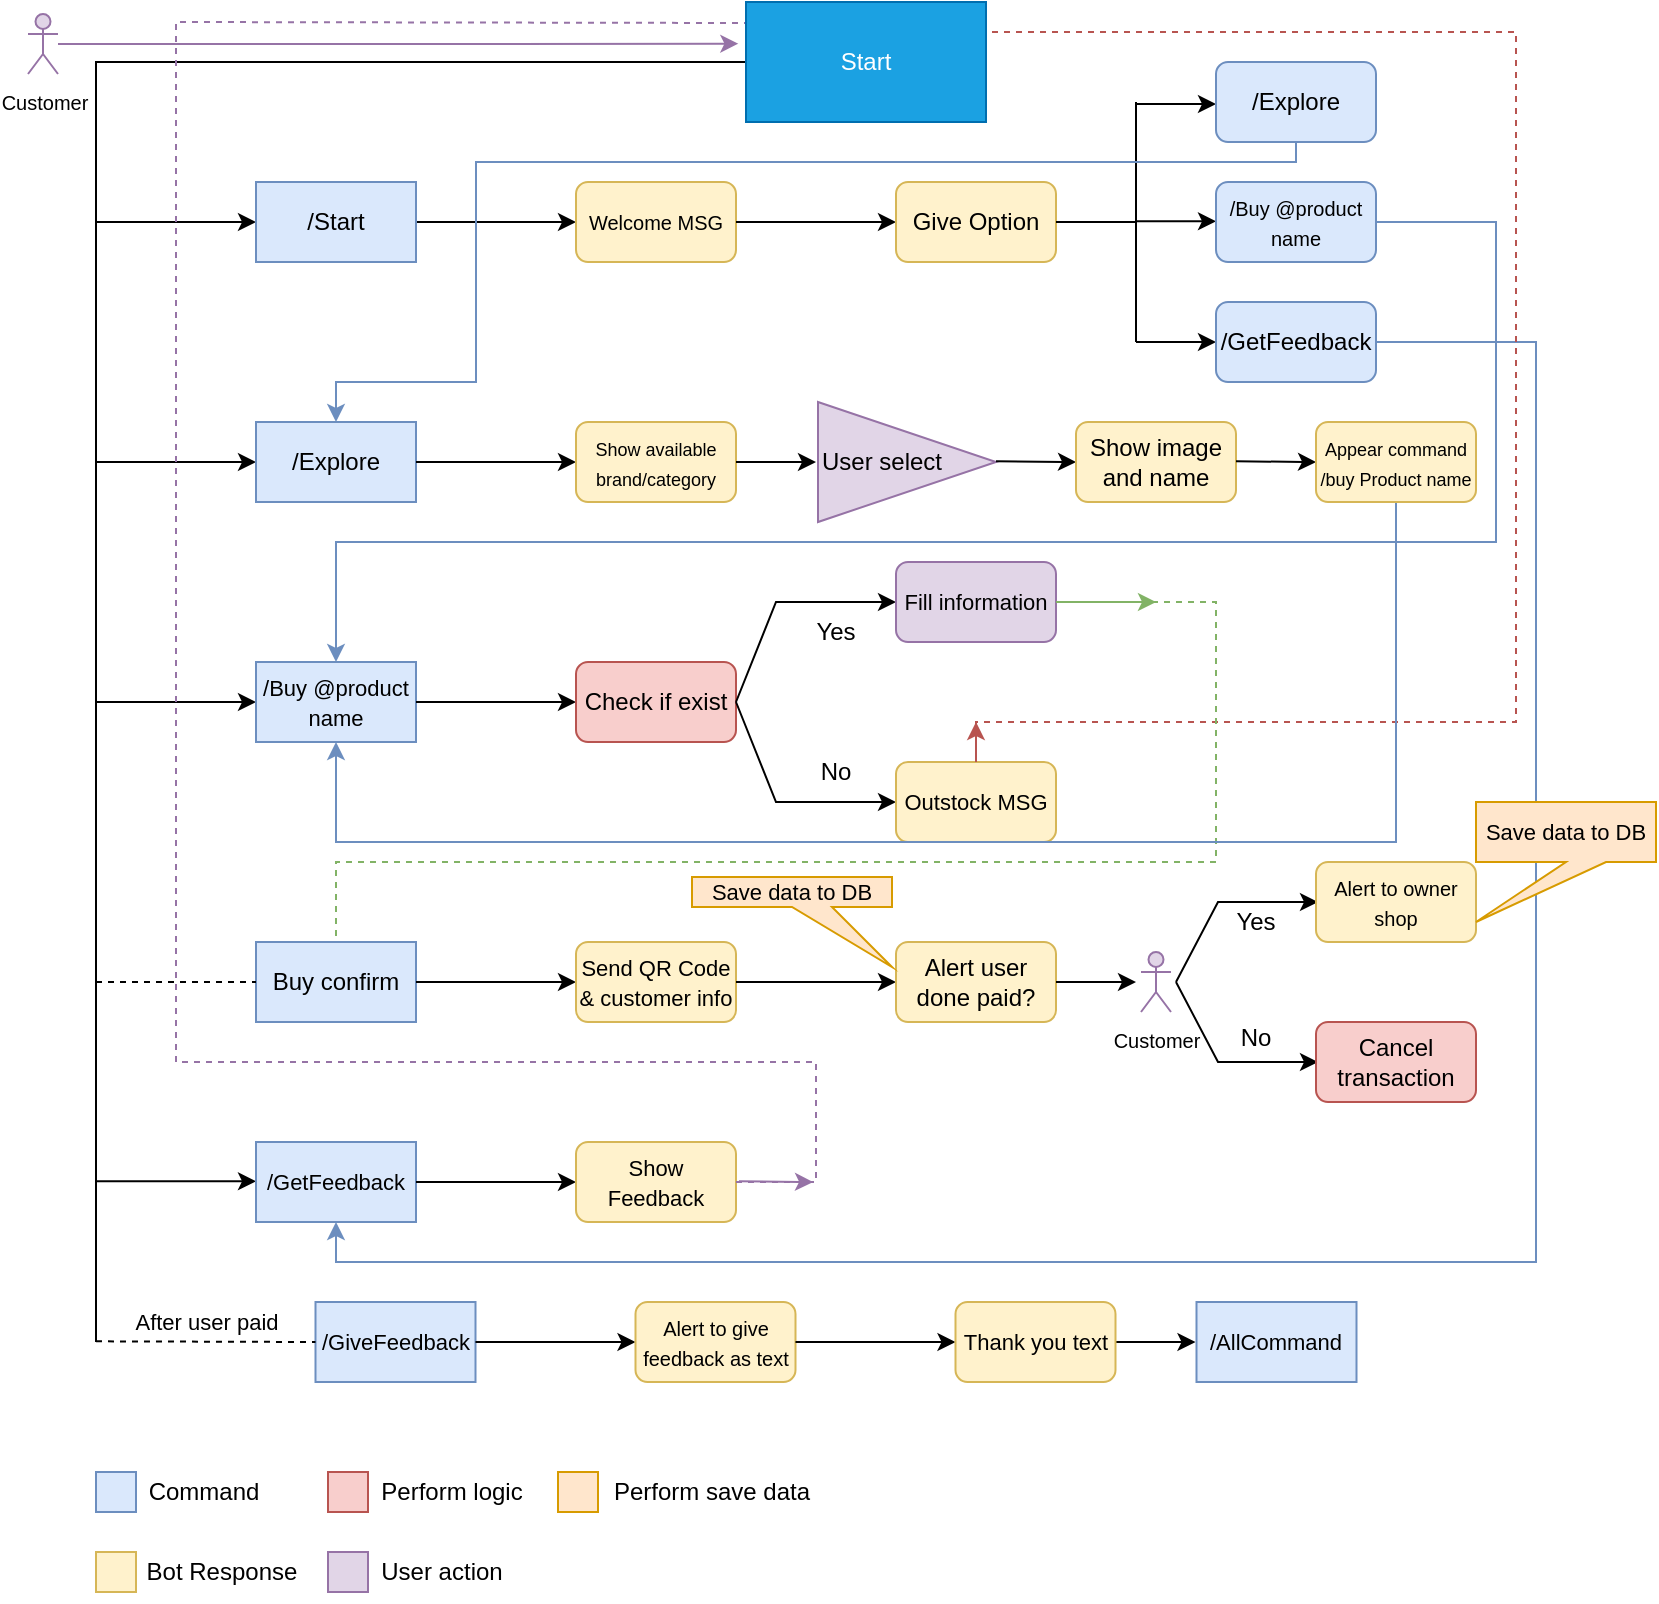 <mxfile version="24.3.1" type="github">
  <diagram name="Page-1" id="3qRTYB-W6DVtZSkNG54B">
    <mxGraphModel dx="989" dy="514" grid="1" gridSize="10" guides="1" tooltips="1" connect="1" arrows="1" fold="1" page="1" pageScale="1" pageWidth="850" pageHeight="1100" math="0" shadow="0">
      <root>
        <mxCell id="0" />
        <mxCell id="1" parent="0" />
        <mxCell id="3gx5oRPi2DEivFw2YjSp-3" value="" style="endArrow=none;html=1;rounded=0;entryX=0;entryY=0.5;entryDx=0;entryDy=0;" edge="1" parent="1">
          <mxGeometry width="50" height="50" relative="1" as="geometry">
            <mxPoint x="55" y="680" as="sourcePoint" />
            <mxPoint x="380" y="40" as="targetPoint" />
            <Array as="points">
              <mxPoint x="55" y="40" />
            </Array>
          </mxGeometry>
        </mxCell>
        <mxCell id="3gx5oRPi2DEivFw2YjSp-4" value="" style="endArrow=classic;html=1;rounded=0;" edge="1" parent="1">
          <mxGeometry width="50" height="50" relative="1" as="geometry">
            <mxPoint x="55" y="120" as="sourcePoint" />
            <mxPoint x="135" y="120" as="targetPoint" />
          </mxGeometry>
        </mxCell>
        <mxCell id="3gx5oRPi2DEivFw2YjSp-6" value="" style="endArrow=classic;html=1;rounded=0;exitX=1;exitY=0.5;exitDx=0;exitDy=0;" edge="1" parent="1">
          <mxGeometry width="50" height="50" relative="1" as="geometry">
            <mxPoint x="215" y="120" as="sourcePoint" />
            <mxPoint x="295" y="120" as="targetPoint" />
          </mxGeometry>
        </mxCell>
        <mxCell id="3gx5oRPi2DEivFw2YjSp-7" value="&lt;font style=&quot;font-size: 10px;&quot;&gt;Welcome MSG&lt;/font&gt;" style="rounded=1;whiteSpace=wrap;html=1;fillColor=#fff2cc;strokeColor=#d6b656;" vertex="1" parent="1">
          <mxGeometry x="295" y="100" width="80" height="40" as="geometry" />
        </mxCell>
        <mxCell id="3gx5oRPi2DEivFw2YjSp-9" value="" style="endArrow=classic;html=1;rounded=0;exitX=1;exitY=0.5;exitDx=0;exitDy=0;" edge="1" parent="1" source="3gx5oRPi2DEivFw2YjSp-7">
          <mxGeometry width="50" height="50" relative="1" as="geometry">
            <mxPoint x="415" y="120" as="sourcePoint" />
            <mxPoint x="455" y="120" as="targetPoint" />
          </mxGeometry>
        </mxCell>
        <mxCell id="3gx5oRPi2DEivFw2YjSp-10" value="Give Option" style="rounded=1;whiteSpace=wrap;html=1;fillColor=#fff2cc;strokeColor=#d6b656;" vertex="1" parent="1">
          <mxGeometry x="455" y="100" width="80" height="40" as="geometry" />
        </mxCell>
        <mxCell id="3gx5oRPi2DEivFw2YjSp-11" value="" style="endArrow=none;html=1;rounded=0;" edge="1" parent="1">
          <mxGeometry width="50" height="50" relative="1" as="geometry">
            <mxPoint x="575" y="180" as="sourcePoint" />
            <mxPoint x="575" y="60" as="targetPoint" />
          </mxGeometry>
        </mxCell>
        <mxCell id="3gx5oRPi2DEivFw2YjSp-13" value="" style="endArrow=none;html=1;rounded=0;exitX=1;exitY=0.5;exitDx=0;exitDy=0;" edge="1" parent="1" source="3gx5oRPi2DEivFw2YjSp-10">
          <mxGeometry width="50" height="50" relative="1" as="geometry">
            <mxPoint x="535" y="180" as="sourcePoint" />
            <mxPoint x="575" y="120" as="targetPoint" />
          </mxGeometry>
        </mxCell>
        <mxCell id="3gx5oRPi2DEivFw2YjSp-14" value="" style="endArrow=classic;html=1;rounded=0;" edge="1" parent="1">
          <mxGeometry width="50" height="50" relative="1" as="geometry">
            <mxPoint x="575" y="61" as="sourcePoint" />
            <mxPoint x="615" y="61" as="targetPoint" />
          </mxGeometry>
        </mxCell>
        <mxCell id="3gx5oRPi2DEivFw2YjSp-15" value="" style="endArrow=classic;html=1;rounded=0;" edge="1" parent="1">
          <mxGeometry width="50" height="50" relative="1" as="geometry">
            <mxPoint x="575" y="119.66" as="sourcePoint" />
            <mxPoint x="615" y="119.66" as="targetPoint" />
          </mxGeometry>
        </mxCell>
        <mxCell id="3gx5oRPi2DEivFw2YjSp-16" value="" style="endArrow=classic;html=1;rounded=0;" edge="1" parent="1">
          <mxGeometry width="50" height="50" relative="1" as="geometry">
            <mxPoint x="575" y="180" as="sourcePoint" />
            <mxPoint x="615" y="180" as="targetPoint" />
          </mxGeometry>
        </mxCell>
        <mxCell id="3gx5oRPi2DEivFw2YjSp-108" style="edgeStyle=orthogonalEdgeStyle;rounded=0;orthogonalLoop=1;jettySize=auto;html=1;entryX=0.5;entryY=0;entryDx=0;entryDy=0;fillColor=#dae8fc;strokeColor=#6c8ebf;" edge="1" parent="1" source="3gx5oRPi2DEivFw2YjSp-17" target="3gx5oRPi2DEivFw2YjSp-21">
          <mxGeometry relative="1" as="geometry">
            <Array as="points">
              <mxPoint x="655" y="90" />
              <mxPoint x="245" y="90" />
              <mxPoint x="245" y="200" />
              <mxPoint x="175" y="200" />
            </Array>
          </mxGeometry>
        </mxCell>
        <mxCell id="3gx5oRPi2DEivFw2YjSp-17" value="/Explore" style="rounded=1;whiteSpace=wrap;html=1;fillColor=#dae8fc;strokeColor=#6c8ebf;" vertex="1" parent="1">
          <mxGeometry x="615" y="40" width="80" height="40" as="geometry" />
        </mxCell>
        <mxCell id="3gx5oRPi2DEivFw2YjSp-111" style="edgeStyle=orthogonalEdgeStyle;rounded=0;orthogonalLoop=1;jettySize=auto;html=1;entryX=0.5;entryY=0;entryDx=0;entryDy=0;fillColor=#dae8fc;strokeColor=#6c8ebf;" edge="1" parent="1" source="3gx5oRPi2DEivFw2YjSp-18" target="3gx5oRPi2DEivFw2YjSp-32">
          <mxGeometry relative="1" as="geometry">
            <Array as="points">
              <mxPoint x="755" y="120" />
              <mxPoint x="755" y="280" />
              <mxPoint x="175" y="280" />
            </Array>
          </mxGeometry>
        </mxCell>
        <mxCell id="3gx5oRPi2DEivFw2YjSp-18" value="&lt;font style=&quot;font-size: 10px;&quot;&gt;/Buy @product name&lt;/font&gt;" style="rounded=1;whiteSpace=wrap;html=1;fillColor=#dae8fc;strokeColor=#6c8ebf;" vertex="1" parent="1">
          <mxGeometry x="615" y="100" width="80" height="40" as="geometry" />
        </mxCell>
        <mxCell id="3gx5oRPi2DEivFw2YjSp-113" style="edgeStyle=orthogonalEdgeStyle;rounded=0;orthogonalLoop=1;jettySize=auto;html=1;entryX=0.5;entryY=1;entryDx=0;entryDy=0;exitX=1;exitY=0.5;exitDx=0;exitDy=0;fillColor=#dae8fc;strokeColor=#6c8ebf;" edge="1" parent="1" source="3gx5oRPi2DEivFw2YjSp-19" target="3gx5oRPi2DEivFw2YjSp-70">
          <mxGeometry relative="1" as="geometry">
            <mxPoint x="75" y="590" as="targetPoint" />
            <mxPoint x="651" y="200" as="sourcePoint" />
            <Array as="points">
              <mxPoint x="775" y="180" />
              <mxPoint x="775" y="640" />
              <mxPoint x="175" y="640" />
            </Array>
          </mxGeometry>
        </mxCell>
        <mxCell id="3gx5oRPi2DEivFw2YjSp-19" value="/GetFeedback" style="rounded=1;whiteSpace=wrap;html=1;fillColor=#dae8fc;strokeColor=#6c8ebf;" vertex="1" parent="1">
          <mxGeometry x="615" y="160" width="80" height="40" as="geometry" />
        </mxCell>
        <mxCell id="3gx5oRPi2DEivFw2YjSp-20" value="" style="endArrow=classic;html=1;rounded=0;" edge="1" parent="1">
          <mxGeometry width="50" height="50" relative="1" as="geometry">
            <mxPoint x="55" y="240" as="sourcePoint" />
            <mxPoint x="135" y="240" as="targetPoint" />
          </mxGeometry>
        </mxCell>
        <mxCell id="3gx5oRPi2DEivFw2YjSp-21" value="/Explore" style="rounded=0;whiteSpace=wrap;html=1;fillColor=#dae8fc;strokeColor=#6c8ebf;" vertex="1" parent="1">
          <mxGeometry x="135" y="220" width="80" height="40" as="geometry" />
        </mxCell>
        <mxCell id="3gx5oRPi2DEivFw2YjSp-22" value="" style="endArrow=classic;html=1;rounded=0;exitX=1;exitY=0.5;exitDx=0;exitDy=0;" edge="1" parent="1">
          <mxGeometry width="50" height="50" relative="1" as="geometry">
            <mxPoint x="215" y="240" as="sourcePoint" />
            <mxPoint x="295" y="240" as="targetPoint" />
          </mxGeometry>
        </mxCell>
        <mxCell id="3gx5oRPi2DEivFw2YjSp-23" value="&lt;font style=&quot;font-size: 9px;&quot;&gt;Show available brand/category&lt;/font&gt;" style="rounded=1;whiteSpace=wrap;html=1;fillColor=#fff2cc;strokeColor=#d6b656;" vertex="1" parent="1">
          <mxGeometry x="295" y="220" width="80" height="40" as="geometry" />
        </mxCell>
        <mxCell id="3gx5oRPi2DEivFw2YjSp-24" value="" style="endArrow=classic;html=1;rounded=0;exitX=1;exitY=0.5;exitDx=0;exitDy=0;" edge="1" parent="1" source="3gx5oRPi2DEivFw2YjSp-23">
          <mxGeometry width="50" height="50" relative="1" as="geometry">
            <mxPoint x="395" y="280" as="sourcePoint" />
            <mxPoint x="415" y="240" as="targetPoint" />
          </mxGeometry>
        </mxCell>
        <mxCell id="3gx5oRPi2DEivFw2YjSp-27" value="User select" style="triangle;whiteSpace=wrap;html=1;align=left;fillColor=#e1d5e7;strokeColor=#9673a6;" vertex="1" parent="1">
          <mxGeometry x="416" y="210" width="89" height="60" as="geometry" />
        </mxCell>
        <mxCell id="3gx5oRPi2DEivFw2YjSp-28" value="" style="endArrow=classic;html=1;rounded=0;exitX=1;exitY=0.5;exitDx=0;exitDy=0;" edge="1" parent="1">
          <mxGeometry width="50" height="50" relative="1" as="geometry">
            <mxPoint x="505" y="239.66" as="sourcePoint" />
            <mxPoint x="545" y="240" as="targetPoint" />
          </mxGeometry>
        </mxCell>
        <mxCell id="3gx5oRPi2DEivFw2YjSp-30" value="Show image and name" style="rounded=1;whiteSpace=wrap;html=1;fillColor=#fff2cc;strokeColor=#d6b656;" vertex="1" parent="1">
          <mxGeometry x="545" y="220" width="80" height="40" as="geometry" />
        </mxCell>
        <mxCell id="3gx5oRPi2DEivFw2YjSp-31" value="" style="endArrow=classic;html=1;rounded=0;" edge="1" parent="1">
          <mxGeometry width="50" height="50" relative="1" as="geometry">
            <mxPoint x="55" y="360" as="sourcePoint" />
            <mxPoint x="135" y="360" as="targetPoint" />
          </mxGeometry>
        </mxCell>
        <mxCell id="3gx5oRPi2DEivFw2YjSp-32" value="&lt;font style=&quot;font-size: 11px;&quot;&gt;/Buy @product name&lt;/font&gt;" style="rounded=0;whiteSpace=wrap;html=1;fillColor=#dae8fc;strokeColor=#6c8ebf;" vertex="1" parent="1">
          <mxGeometry x="135" y="340" width="80" height="40" as="geometry" />
        </mxCell>
        <mxCell id="3gx5oRPi2DEivFw2YjSp-34" value="" style="endArrow=classic;html=1;rounded=0;exitX=1;exitY=0.5;exitDx=0;exitDy=0;" edge="1" parent="1">
          <mxGeometry width="50" height="50" relative="1" as="geometry">
            <mxPoint x="215" y="360" as="sourcePoint" />
            <mxPoint x="295" y="360" as="targetPoint" />
          </mxGeometry>
        </mxCell>
        <mxCell id="3gx5oRPi2DEivFw2YjSp-35" value="Check if exist" style="rounded=1;whiteSpace=wrap;html=1;fillColor=#f8cecc;strokeColor=#b85450;" vertex="1" parent="1">
          <mxGeometry x="295" y="340" width="80" height="40" as="geometry" />
        </mxCell>
        <mxCell id="3gx5oRPi2DEivFw2YjSp-36" value="" style="endArrow=classic;html=1;rounded=0;" edge="1" parent="1">
          <mxGeometry width="50" height="50" relative="1" as="geometry">
            <mxPoint x="375" y="360" as="sourcePoint" />
            <mxPoint x="455" y="310" as="targetPoint" />
            <Array as="points">
              <mxPoint x="395" y="310" />
            </Array>
          </mxGeometry>
        </mxCell>
        <mxCell id="3gx5oRPi2DEivFw2YjSp-39" value="" style="endArrow=classic;html=1;rounded=0;exitX=1;exitY=0.5;exitDx=0;exitDy=0;" edge="1" parent="1" source="3gx5oRPi2DEivFw2YjSp-35">
          <mxGeometry width="50" height="50" relative="1" as="geometry">
            <mxPoint x="380" y="385" as="sourcePoint" />
            <mxPoint x="455" y="410" as="targetPoint" />
            <Array as="points">
              <mxPoint x="395" y="410" />
            </Array>
          </mxGeometry>
        </mxCell>
        <mxCell id="3gx5oRPi2DEivFw2YjSp-41" value="&lt;font style=&quot;font-size: 11px;&quot;&gt;Fill information&lt;/font&gt;" style="rounded=1;whiteSpace=wrap;html=1;fillColor=#e1d5e7;strokeColor=#9673a6;" vertex="1" parent="1">
          <mxGeometry x="455" y="290" width="80" height="40" as="geometry" />
        </mxCell>
        <mxCell id="3gx5oRPi2DEivFw2YjSp-42" value="&lt;font style=&quot;font-size: 11px;&quot;&gt;Outstock MSG&lt;/font&gt;" style="rounded=1;whiteSpace=wrap;html=1;fillColor=#fff2cc;strokeColor=#d6b656;" vertex="1" parent="1">
          <mxGeometry x="455" y="390" width="80" height="40" as="geometry" />
        </mxCell>
        <mxCell id="3gx5oRPi2DEivFw2YjSp-43" value="Yes" style="text;html=1;align=center;verticalAlign=middle;whiteSpace=wrap;rounded=0;" vertex="1" parent="1">
          <mxGeometry x="395" y="310" width="60" height="30" as="geometry" />
        </mxCell>
        <mxCell id="3gx5oRPi2DEivFw2YjSp-47" value="No" style="text;html=1;align=center;verticalAlign=middle;whiteSpace=wrap;rounded=0;" vertex="1" parent="1">
          <mxGeometry x="395" y="380" width="60" height="30" as="geometry" />
        </mxCell>
        <mxCell id="3gx5oRPi2DEivFw2YjSp-49" value="" style="endArrow=none;dashed=1;html=1;rounded=0;entryX=1;entryY=0.25;entryDx=0;entryDy=0;fillColor=#f8cecc;strokeColor=#b85450;" edge="1" parent="1">
          <mxGeometry width="50" height="50" relative="1" as="geometry">
            <mxPoint x="495" y="390" as="sourcePoint" />
            <mxPoint x="500.0" y="25" as="targetPoint" />
            <Array as="points">
              <mxPoint x="495" y="390" />
              <mxPoint x="495" y="370" />
              <mxPoint x="535" y="370" />
              <mxPoint x="765" y="370" />
              <mxPoint x="765" y="25" />
            </Array>
          </mxGeometry>
        </mxCell>
        <mxCell id="3gx5oRPi2DEivFw2YjSp-51" value="Buy confirm" style="rounded=0;whiteSpace=wrap;html=1;fillColor=#dae8fc;strokeColor=#6c8ebf;" vertex="1" parent="1">
          <mxGeometry x="135" y="480" width="80" height="40" as="geometry" />
        </mxCell>
        <mxCell id="3gx5oRPi2DEivFw2YjSp-52" value="" style="endArrow=classic;html=1;rounded=0;exitX=1;exitY=0.5;exitDx=0;exitDy=0;" edge="1" parent="1">
          <mxGeometry width="50" height="50" relative="1" as="geometry">
            <mxPoint x="215" y="500" as="sourcePoint" />
            <mxPoint x="295" y="500" as="targetPoint" />
          </mxGeometry>
        </mxCell>
        <mxCell id="3gx5oRPi2DEivFw2YjSp-53" value="&lt;font style=&quot;font-size: 11px;&quot;&gt;Send QR Code &amp;amp; customer info&lt;/font&gt;" style="rounded=1;whiteSpace=wrap;html=1;fillColor=#fff2cc;strokeColor=#d6b656;" vertex="1" parent="1">
          <mxGeometry x="295" y="480" width="80" height="40" as="geometry" />
        </mxCell>
        <mxCell id="3gx5oRPi2DEivFw2YjSp-54" value="" style="endArrow=classic;html=1;rounded=0;exitX=1;exitY=0.5;exitDx=0;exitDy=0;" edge="1" parent="1" source="3gx5oRPi2DEivFw2YjSp-53">
          <mxGeometry width="50" height="50" relative="1" as="geometry">
            <mxPoint x="395" y="520" as="sourcePoint" />
            <mxPoint x="455" y="500" as="targetPoint" />
          </mxGeometry>
        </mxCell>
        <mxCell id="3gx5oRPi2DEivFw2YjSp-55" value="Alert user done paid?" style="rounded=1;whiteSpace=wrap;html=1;fillColor=#fff2cc;strokeColor=#d6b656;" vertex="1" parent="1">
          <mxGeometry x="455" y="480" width="80" height="40" as="geometry" />
        </mxCell>
        <mxCell id="3gx5oRPi2DEivFw2YjSp-56" value="&lt;font style=&quot;font-size: 10px;&quot;&gt;Customer&lt;/font&gt;" style="shape=umlActor;verticalLabelPosition=bottom;verticalAlign=top;html=1;outlineConnect=0;fillColor=#e1d5e7;strokeColor=#9673a6;" vertex="1" parent="1">
          <mxGeometry x="577.5" y="485" width="15" height="30" as="geometry" />
        </mxCell>
        <mxCell id="3gx5oRPi2DEivFw2YjSp-57" value="" style="endArrow=classic;html=1;rounded=0;exitX=1;exitY=0.5;exitDx=0;exitDy=0;" edge="1" parent="1" source="3gx5oRPi2DEivFw2YjSp-55">
          <mxGeometry width="50" height="50" relative="1" as="geometry">
            <mxPoint x="515" y="570" as="sourcePoint" />
            <mxPoint x="575" y="500" as="targetPoint" />
          </mxGeometry>
        </mxCell>
        <mxCell id="3gx5oRPi2DEivFw2YjSp-58" value="" style="endArrow=classic;html=1;rounded=0;" edge="1" parent="1">
          <mxGeometry width="50" height="50" relative="1" as="geometry">
            <mxPoint x="595" y="500" as="sourcePoint" />
            <mxPoint x="666" y="460" as="targetPoint" />
            <Array as="points">
              <mxPoint x="616" y="460" />
            </Array>
          </mxGeometry>
        </mxCell>
        <mxCell id="3gx5oRPi2DEivFw2YjSp-59" value="" style="endArrow=classic;html=1;rounded=0;" edge="1" parent="1">
          <mxGeometry width="50" height="50" relative="1" as="geometry">
            <mxPoint x="595" y="500" as="sourcePoint" />
            <mxPoint x="666" y="540" as="targetPoint" />
            <Array as="points">
              <mxPoint x="616" y="540" />
            </Array>
          </mxGeometry>
        </mxCell>
        <mxCell id="3gx5oRPi2DEivFw2YjSp-60" value="Yes" style="text;html=1;align=center;verticalAlign=middle;whiteSpace=wrap;rounded=0;" vertex="1" parent="1">
          <mxGeometry x="605" y="455" width="60" height="30" as="geometry" />
        </mxCell>
        <mxCell id="3gx5oRPi2DEivFw2YjSp-61" value="No" style="text;html=1;align=center;verticalAlign=middle;whiteSpace=wrap;rounded=0;" vertex="1" parent="1">
          <mxGeometry x="605" y="513" width="60" height="30" as="geometry" />
        </mxCell>
        <mxCell id="3gx5oRPi2DEivFw2YjSp-63" value="&lt;font style=&quot;font-size: 10px;&quot;&gt;Alert to owner shop&lt;/font&gt;" style="rounded=1;whiteSpace=wrap;html=1;fillColor=#fff2cc;strokeColor=#d6b656;" vertex="1" parent="1">
          <mxGeometry x="665" y="440" width="80" height="40" as="geometry" />
        </mxCell>
        <mxCell id="3gx5oRPi2DEivFw2YjSp-67" value="Cancel transaction" style="rounded=1;whiteSpace=wrap;html=1;fillColor=#f8cecc;strokeColor=#b85450;" vertex="1" parent="1">
          <mxGeometry x="665" y="520" width="80" height="40" as="geometry" />
        </mxCell>
        <mxCell id="3gx5oRPi2DEivFw2YjSp-68" value="" style="endArrow=none;dashed=1;html=1;rounded=0;exitX=1;exitY=0.5;exitDx=0;exitDy=0;entryX=0.5;entryY=0;entryDx=0;entryDy=0;fillColor=#d5e8d4;strokeColor=#82b366;" edge="1" parent="1" source="3gx5oRPi2DEivFw2YjSp-41" target="3gx5oRPi2DEivFw2YjSp-51">
          <mxGeometry width="50" height="50" relative="1" as="geometry">
            <mxPoint x="565" y="320" as="sourcePoint" />
            <mxPoint x="255" y="470" as="targetPoint" />
            <Array as="points">
              <mxPoint x="615" y="310" />
              <mxPoint x="615" y="440" />
              <mxPoint x="175" y="440" />
            </Array>
          </mxGeometry>
        </mxCell>
        <mxCell id="3gx5oRPi2DEivFw2YjSp-69" value="" style="endArrow=classic;html=1;rounded=0;" edge="1" parent="1">
          <mxGeometry width="50" height="50" relative="1" as="geometry">
            <mxPoint x="55" y="599.66" as="sourcePoint" />
            <mxPoint x="135" y="599.66" as="targetPoint" />
          </mxGeometry>
        </mxCell>
        <mxCell id="3gx5oRPi2DEivFw2YjSp-70" value="&lt;font style=&quot;font-size: 11px;&quot;&gt;/GetFeedback&lt;/font&gt;" style="rounded=0;whiteSpace=wrap;html=1;fillColor=#dae8fc;strokeColor=#6c8ebf;" vertex="1" parent="1">
          <mxGeometry x="135" y="580" width="80" height="40" as="geometry" />
        </mxCell>
        <mxCell id="3gx5oRPi2DEivFw2YjSp-73" value="" style="endArrow=classic;html=1;rounded=0;exitX=1;exitY=0.5;exitDx=0;exitDy=0;" edge="1" parent="1">
          <mxGeometry width="50" height="50" relative="1" as="geometry">
            <mxPoint x="215" y="600" as="sourcePoint" />
            <mxPoint x="295" y="600" as="targetPoint" />
          </mxGeometry>
        </mxCell>
        <mxCell id="3gx5oRPi2DEivFw2YjSp-74" value="&lt;font style=&quot;font-size: 11px;&quot;&gt;Show Feedback&lt;/font&gt;" style="rounded=1;whiteSpace=wrap;html=1;fillColor=#fff2cc;strokeColor=#d6b656;" vertex="1" parent="1">
          <mxGeometry x="295" y="580" width="80" height="40" as="geometry" />
        </mxCell>
        <mxCell id="3gx5oRPi2DEivFw2YjSp-78" value="&lt;font style=&quot;font-size: 11px;&quot;&gt;/GiveFeedback&lt;/font&gt;" style="rounded=0;whiteSpace=wrap;html=1;fillColor=#dae8fc;strokeColor=#6c8ebf;" vertex="1" parent="1">
          <mxGeometry x="164.75" y="660" width="80" height="40" as="geometry" />
        </mxCell>
        <mxCell id="3gx5oRPi2DEivFw2YjSp-81" value="" style="endArrow=classic;html=1;rounded=0;exitX=1;exitY=0.5;exitDx=0;exitDy=0;" edge="1" parent="1">
          <mxGeometry width="50" height="50" relative="1" as="geometry">
            <mxPoint x="244.75" y="680" as="sourcePoint" />
            <mxPoint x="324.75" y="680" as="targetPoint" />
          </mxGeometry>
        </mxCell>
        <mxCell id="3gx5oRPi2DEivFw2YjSp-82" value="&lt;font style=&quot;font-size: 10px;&quot;&gt;Alert to give feedback as text&lt;/font&gt;" style="rounded=1;whiteSpace=wrap;html=1;fillColor=#fff2cc;strokeColor=#d6b656;" vertex="1" parent="1">
          <mxGeometry x="324.75" y="660" width="80" height="40" as="geometry" />
        </mxCell>
        <mxCell id="3gx5oRPi2DEivFw2YjSp-84" value="" style="endArrow=none;dashed=1;html=1;rounded=0;entryX=0.01;entryY=0.175;entryDx=0;entryDy=0;entryPerimeter=0;fillColor=#e1d5e7;strokeColor=#9673a6;" edge="1" parent="1">
          <mxGeometry width="50" height="50" relative="1" as="geometry">
            <mxPoint x="375" y="600" as="sourcePoint" />
            <mxPoint x="381.2" y="20.5" as="targetPoint" />
            <Array as="points">
              <mxPoint x="415" y="600" />
              <mxPoint x="415" y="540" />
              <mxPoint x="95" y="540" />
              <mxPoint x="95" y="20" />
            </Array>
          </mxGeometry>
        </mxCell>
        <mxCell id="3gx5oRPi2DEivFw2YjSp-86" value="" style="endArrow=classic;html=1;rounded=0;exitX=1;exitY=0.5;exitDx=0;exitDy=0;" edge="1" parent="1">
          <mxGeometry width="50" height="50" relative="1" as="geometry">
            <mxPoint x="404.75" y="680" as="sourcePoint" />
            <mxPoint x="484.75" y="680" as="targetPoint" />
          </mxGeometry>
        </mxCell>
        <mxCell id="3gx5oRPi2DEivFw2YjSp-116" style="edgeStyle=orthogonalEdgeStyle;rounded=0;orthogonalLoop=1;jettySize=auto;html=1;" edge="1" parent="1" source="3gx5oRPi2DEivFw2YjSp-87">
          <mxGeometry relative="1" as="geometry">
            <mxPoint x="604.75" y="680" as="targetPoint" />
          </mxGeometry>
        </mxCell>
        <mxCell id="3gx5oRPi2DEivFw2YjSp-87" value="&lt;font style=&quot;font-size: 11px;&quot;&gt;Thank you text&lt;/font&gt;" style="rounded=1;whiteSpace=wrap;html=1;fillColor=#fff2cc;strokeColor=#d6b656;" vertex="1" parent="1">
          <mxGeometry x="484.75" y="660" width="80" height="40" as="geometry" />
        </mxCell>
        <mxCell id="3gx5oRPi2DEivFw2YjSp-88" value="" style="endArrow=classic;html=1;rounded=0;exitX=1;exitY=0.5;exitDx=0;exitDy=0;" edge="1" parent="1">
          <mxGeometry width="50" height="50" relative="1" as="geometry">
            <mxPoint x="625" y="239.66" as="sourcePoint" />
            <mxPoint x="665" y="240" as="targetPoint" />
          </mxGeometry>
        </mxCell>
        <mxCell id="3gx5oRPi2DEivFw2YjSp-122" style="edgeStyle=orthogonalEdgeStyle;rounded=0;orthogonalLoop=1;jettySize=auto;html=1;entryX=0.5;entryY=1;entryDx=0;entryDy=0;fillColor=#dae8fc;strokeColor=#6c8ebf;" edge="1" parent="1" source="3gx5oRPi2DEivFw2YjSp-89" target="3gx5oRPi2DEivFw2YjSp-32">
          <mxGeometry relative="1" as="geometry">
            <Array as="points">
              <mxPoint x="705" y="430" />
              <mxPoint x="175" y="430" />
            </Array>
          </mxGeometry>
        </mxCell>
        <mxCell id="3gx5oRPi2DEivFw2YjSp-89" value="&lt;font style=&quot;font-size: 9px;&quot;&gt;Appear command /buy Product name&lt;/font&gt;" style="rounded=1;whiteSpace=wrap;html=1;fillColor=#fff2cc;strokeColor=#d6b656;" vertex="1" parent="1">
          <mxGeometry x="665" y="220" width="80" height="40" as="geometry" />
        </mxCell>
        <mxCell id="3gx5oRPi2DEivFw2YjSp-91" value="" style="whiteSpace=wrap;html=1;aspect=fixed;fillColor=#dae8fc;strokeColor=#6c8ebf;" vertex="1" parent="1">
          <mxGeometry x="55" y="745" width="20" height="20" as="geometry" />
        </mxCell>
        <mxCell id="3gx5oRPi2DEivFw2YjSp-92" value="Command" style="text;html=1;align=center;verticalAlign=middle;whiteSpace=wrap;rounded=0;" vertex="1" parent="1">
          <mxGeometry x="79" y="740" width="60" height="30" as="geometry" />
        </mxCell>
        <mxCell id="3gx5oRPi2DEivFw2YjSp-93" value="" style="whiteSpace=wrap;html=1;aspect=fixed;fillColor=#fff2cc;strokeColor=#d6b656;" vertex="1" parent="1">
          <mxGeometry x="55" y="785" width="20" height="20" as="geometry" />
        </mxCell>
        <mxCell id="3gx5oRPi2DEivFw2YjSp-94" value="Bot Response" style="text;html=1;align=center;verticalAlign=middle;whiteSpace=wrap;rounded=0;" vertex="1" parent="1">
          <mxGeometry x="65" y="780" width="106" height="30" as="geometry" />
        </mxCell>
        <mxCell id="3gx5oRPi2DEivFw2YjSp-100" value="" style="whiteSpace=wrap;html=1;aspect=fixed;fillColor=#ffe6cc;strokeColor=#d79b00;" vertex="1" parent="1">
          <mxGeometry x="286" y="745" width="20" height="20" as="geometry" />
        </mxCell>
        <mxCell id="3gx5oRPi2DEivFw2YjSp-101" value="Perform save data" style="text;html=1;align=center;verticalAlign=middle;whiteSpace=wrap;rounded=0;" vertex="1" parent="1">
          <mxGeometry x="310" y="740" width="106" height="30" as="geometry" />
        </mxCell>
        <mxCell id="3gx5oRPi2DEivFw2YjSp-102" value="&lt;font style=&quot;font-size: 11px;&quot;&gt;Save data to DB&lt;/font&gt;" style="shape=callout;whiteSpace=wrap;html=1;perimeter=calloutPerimeter;position2=1;fillColor=#ffe6cc;strokeColor=#d79b00;rotation=0;" vertex="1" parent="1">
          <mxGeometry x="353" y="447.5" width="100" height="45" as="geometry" />
        </mxCell>
        <mxCell id="3gx5oRPi2DEivFw2YjSp-103" value="" style="whiteSpace=wrap;html=1;aspect=fixed;fillColor=#f8cecc;strokeColor=#b85450;" vertex="1" parent="1">
          <mxGeometry x="171" y="745" width="20" height="20" as="geometry" />
        </mxCell>
        <mxCell id="3gx5oRPi2DEivFw2YjSp-104" value="Perform logic" style="text;html=1;align=center;verticalAlign=middle;whiteSpace=wrap;rounded=0;" vertex="1" parent="1">
          <mxGeometry x="195" y="740" width="76" height="30" as="geometry" />
        </mxCell>
        <mxCell id="3gx5oRPi2DEivFw2YjSp-105" value="" style="whiteSpace=wrap;html=1;aspect=fixed;fillColor=#e1d5e7;strokeColor=#9673a6;" vertex="1" parent="1">
          <mxGeometry x="171" y="785" width="20" height="20" as="geometry" />
        </mxCell>
        <mxCell id="3gx5oRPi2DEivFw2YjSp-106" value="User action" style="text;html=1;align=center;verticalAlign=middle;whiteSpace=wrap;rounded=0;" vertex="1" parent="1">
          <mxGeometry x="195" y="780" width="66" height="30" as="geometry" />
        </mxCell>
        <mxCell id="3gx5oRPi2DEivFw2YjSp-107" value="" style="endArrow=none;dashed=1;html=1;rounded=0;entryX=0;entryY=0.5;entryDx=0;entryDy=0;" edge="1" parent="1" target="3gx5oRPi2DEivFw2YjSp-51">
          <mxGeometry width="50" height="50" relative="1" as="geometry">
            <mxPoint x="55" y="500" as="sourcePoint" />
            <mxPoint x="105" y="450" as="targetPoint" />
          </mxGeometry>
        </mxCell>
        <mxCell id="3gx5oRPi2DEivFw2YjSp-109" value="Start" style="rounded=0;whiteSpace=wrap;html=1;fillColor=#1ba1e2;fontColor=#ffffff;strokeColor=#006EAF;" vertex="1" parent="1">
          <mxGeometry x="380" y="10" width="120" height="60" as="geometry" />
        </mxCell>
        <mxCell id="3gx5oRPi2DEivFw2YjSp-110" value="/Start" style="rounded=0;whiteSpace=wrap;html=1;fillColor=#dae8fc;strokeColor=#6c8ebf;" vertex="1" parent="1">
          <mxGeometry x="135" y="100" width="80" height="40" as="geometry" />
        </mxCell>
        <mxCell id="3gx5oRPi2DEivFw2YjSp-114" value="&lt;font style=&quot;font-size: 11px;&quot;&gt;Save data to DB&lt;/font&gt;" style="shape=callout;whiteSpace=wrap;html=1;perimeter=calloutPerimeter;position2=0;fillColor=#ffe6cc;strokeColor=#d79b00;" vertex="1" parent="1">
          <mxGeometry x="745" y="410" width="90" height="60" as="geometry" />
        </mxCell>
        <mxCell id="3gx5oRPi2DEivFw2YjSp-118" value="&lt;font style=&quot;font-size: 11px;&quot;&gt;/AllCommand&lt;/font&gt;" style="rounded=0;whiteSpace=wrap;html=1;fillColor=#dae8fc;strokeColor=#6c8ebf;" vertex="1" parent="1">
          <mxGeometry x="605.25" y="660" width="80" height="40" as="geometry" />
        </mxCell>
        <mxCell id="3gx5oRPi2DEivFw2YjSp-119" value="" style="endArrow=none;dashed=1;html=1;rounded=0;entryX=0;entryY=0.5;entryDx=0;entryDy=0;" edge="1" parent="1" target="3gx5oRPi2DEivFw2YjSp-78">
          <mxGeometry width="50" height="50" relative="1" as="geometry">
            <mxPoint x="55" y="679.66" as="sourcePoint" />
            <mxPoint x="135" y="679.66" as="targetPoint" />
          </mxGeometry>
        </mxCell>
        <mxCell id="3gx5oRPi2DEivFw2YjSp-120" value="After user paid" style="edgeLabel;html=1;align=center;verticalAlign=middle;resizable=0;points=[];" vertex="1" connectable="0" parent="3gx5oRPi2DEivFw2YjSp-119">
          <mxGeometry x="0.172" y="-3" relative="1" as="geometry">
            <mxPoint x="-10" y="-13" as="offset" />
          </mxGeometry>
        </mxCell>
        <mxCell id="3gx5oRPi2DEivFw2YjSp-123" value="" style="endArrow=classic;html=1;rounded=0;exitX=1;exitY=0.5;exitDx=0;exitDy=0;fillColor=#d5e8d4;strokeColor=#82b366;" edge="1" parent="1" source="3gx5oRPi2DEivFw2YjSp-41">
          <mxGeometry width="50" height="50" relative="1" as="geometry">
            <mxPoint x="555" y="340" as="sourcePoint" />
            <mxPoint x="585" y="310" as="targetPoint" />
          </mxGeometry>
        </mxCell>
        <mxCell id="3gx5oRPi2DEivFw2YjSp-125" value="" style="endArrow=classic;html=1;rounded=0;fillColor=#f8cecc;strokeColor=#b85450;" edge="1" parent="1">
          <mxGeometry width="50" height="50" relative="1" as="geometry">
            <mxPoint x="495" y="390" as="sourcePoint" />
            <mxPoint x="495" y="370" as="targetPoint" />
          </mxGeometry>
        </mxCell>
        <mxCell id="3gx5oRPi2DEivFw2YjSp-126" value="" style="endArrow=classic;html=1;rounded=0;exitX=1;exitY=0.5;exitDx=0;exitDy=0;fillColor=#e1d5e7;strokeColor=#9673a6;" edge="1" parent="1">
          <mxGeometry width="50" height="50" relative="1" as="geometry">
            <mxPoint x="376.5" y="599.66" as="sourcePoint" />
            <mxPoint x="413.5" y="600" as="targetPoint" />
          </mxGeometry>
        </mxCell>
        <mxCell id="3gx5oRPi2DEivFw2YjSp-131" style="edgeStyle=orthogonalEdgeStyle;rounded=0;orthogonalLoop=1;jettySize=auto;html=1;entryX=-0.032;entryY=0.347;entryDx=0;entryDy=0;entryPerimeter=0;fillColor=#e1d5e7;strokeColor=#9673a6;" edge="1" parent="1" source="3gx5oRPi2DEivFw2YjSp-128" target="3gx5oRPi2DEivFw2YjSp-109">
          <mxGeometry relative="1" as="geometry">
            <mxPoint x="50" y="360" as="targetPoint" />
          </mxGeometry>
        </mxCell>
        <mxCell id="3gx5oRPi2DEivFw2YjSp-128" value="&lt;font style=&quot;font-size: 10px;&quot;&gt;Customer&lt;/font&gt;" style="shape=umlActor;verticalLabelPosition=bottom;verticalAlign=top;html=1;outlineConnect=0;fillColor=#e1d5e7;strokeColor=#9673a6;" vertex="1" parent="1">
          <mxGeometry x="21" y="16" width="15" height="30" as="geometry" />
        </mxCell>
      </root>
    </mxGraphModel>
  </diagram>
</mxfile>
